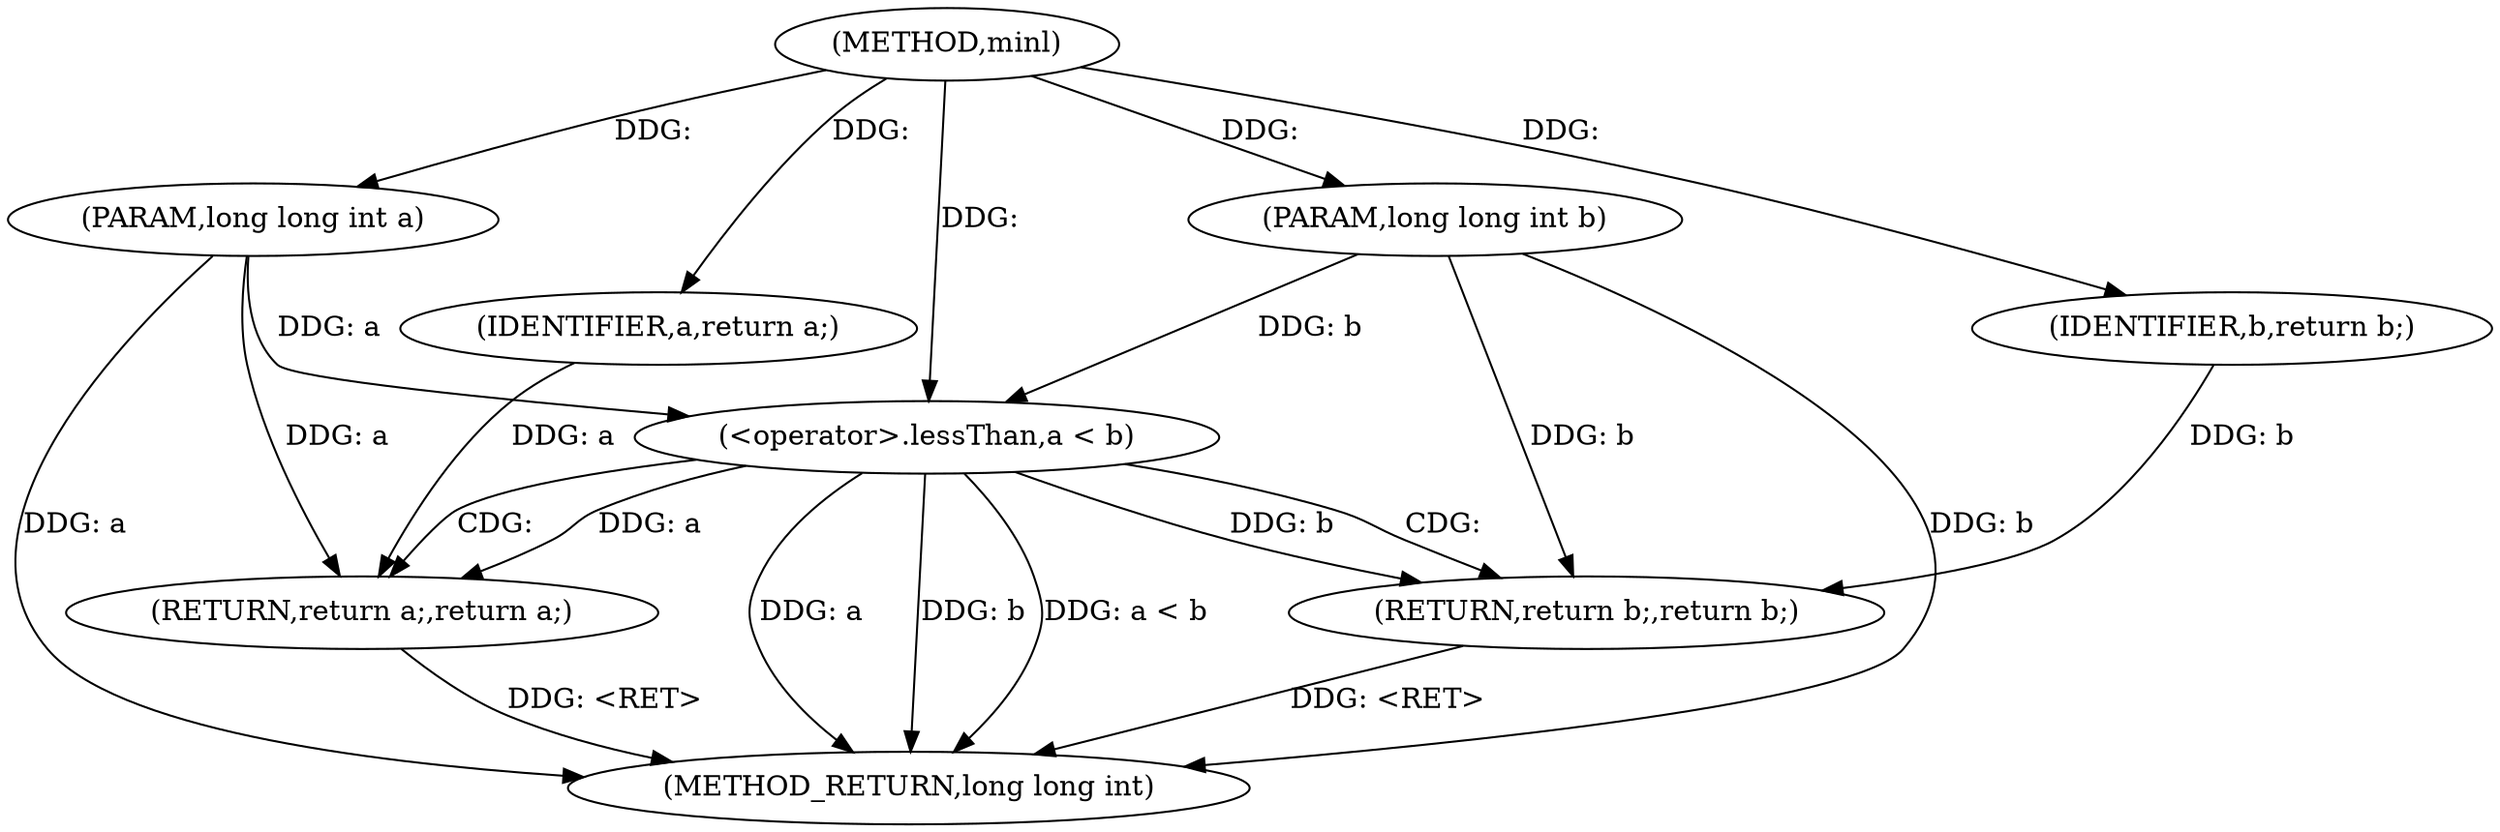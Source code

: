 digraph "minl" {  
"1000464" [label = "(METHOD,minl)" ]
"1000476" [label = "(METHOD_RETURN,long long int)" ]
"1000465" [label = "(PARAM,long long int a)" ]
"1000466" [label = "(PARAM,long long int b)" ]
"1000474" [label = "(RETURN,return b;,return b;)" ]
"1000469" [label = "(<operator>.lessThan,a < b)" ]
"1000472" [label = "(RETURN,return a;,return a;)" ]
"1000475" [label = "(IDENTIFIER,b,return b;)" ]
"1000473" [label = "(IDENTIFIER,a,return a;)" ]
  "1000465" -> "1000476"  [ label = "DDG: a"] 
  "1000466" -> "1000476"  [ label = "DDG: b"] 
  "1000469" -> "1000476"  [ label = "DDG: a"] 
  "1000469" -> "1000476"  [ label = "DDG: b"] 
  "1000469" -> "1000476"  [ label = "DDG: a < b"] 
  "1000474" -> "1000476"  [ label = "DDG: <RET>"] 
  "1000472" -> "1000476"  [ label = "DDG: <RET>"] 
  "1000464" -> "1000465"  [ label = "DDG: "] 
  "1000464" -> "1000466"  [ label = "DDG: "] 
  "1000475" -> "1000474"  [ label = "DDG: b"] 
  "1000469" -> "1000474"  [ label = "DDG: b"] 
  "1000466" -> "1000474"  [ label = "DDG: b"] 
  "1000473" -> "1000472"  [ label = "DDG: a"] 
  "1000469" -> "1000472"  [ label = "DDG: a"] 
  "1000465" -> "1000472"  [ label = "DDG: a"] 
  "1000464" -> "1000475"  [ label = "DDG: "] 
  "1000465" -> "1000469"  [ label = "DDG: a"] 
  "1000464" -> "1000469"  [ label = "DDG: "] 
  "1000466" -> "1000469"  [ label = "DDG: b"] 
  "1000464" -> "1000473"  [ label = "DDG: "] 
  "1000469" -> "1000472"  [ label = "CDG: "] 
  "1000469" -> "1000474"  [ label = "CDG: "] 
}
